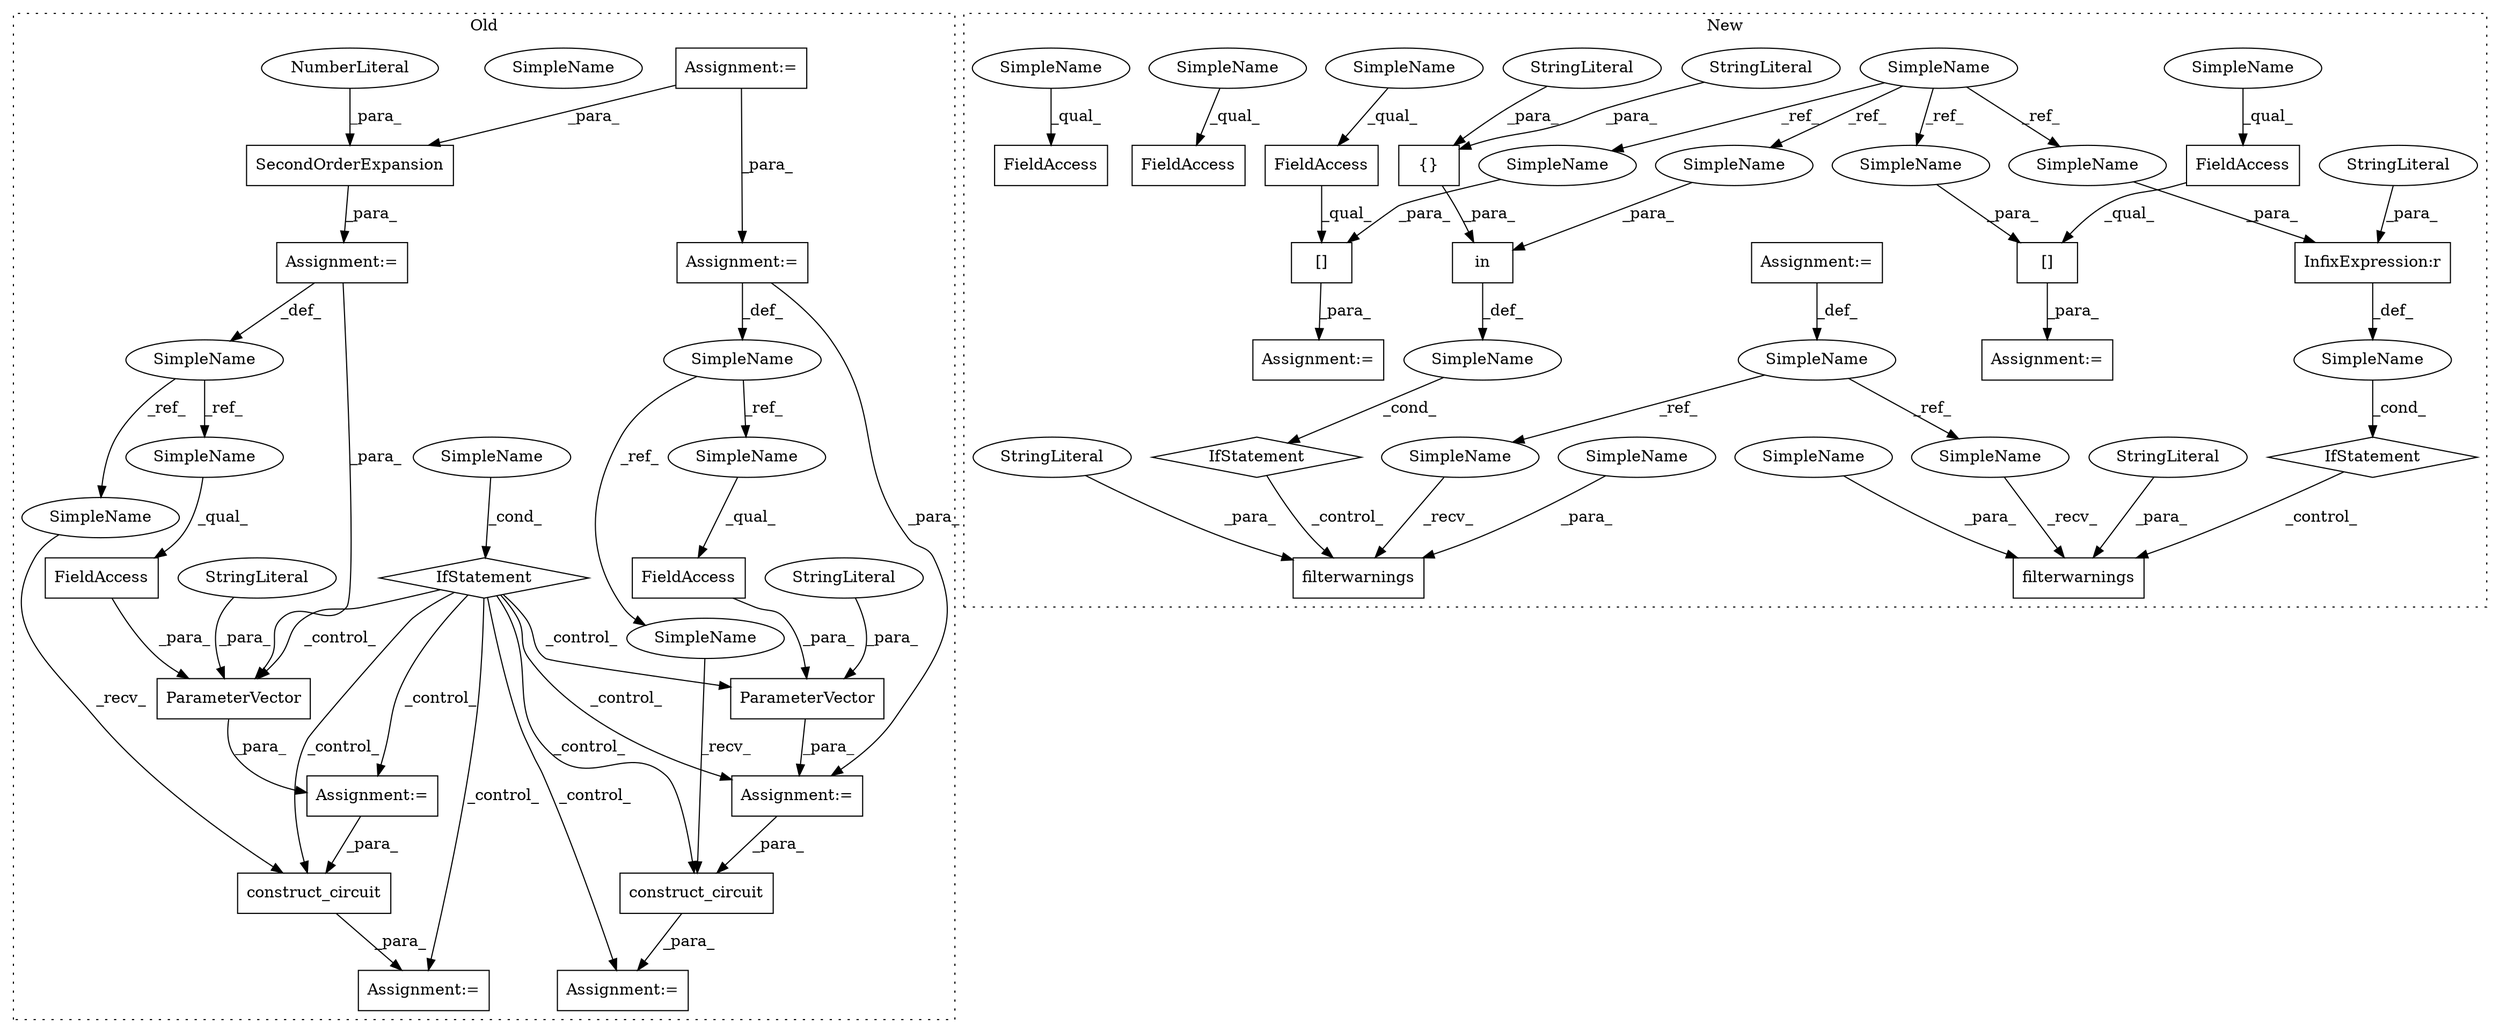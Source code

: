 digraph G {
subgraph cluster0 {
1 [label="construct_circuit" a="32" s="10685,10704" l="18,1" shape="box"];
4 [label="SecondOrderExpansion" a="32" s="10502,10535" l="21,1" shape="box"];
8 [label="NumberLiteral" a="34" s="10534" l="1" shape="ellipse"];
13 [label="SimpleName" a="42" s="10490" l="11" shape="ellipse"];
14 [label="FieldAccess" a="22" s="10623" l="29" shape="box"];
15 [label="SimpleName" a="42" s="10579" l="12" shape="ellipse"];
16 [label="ParameterVector" a="32" s="10603,10652" l="16,1" shape="box"];
17 [label="StringLiteral" a="45" s="10619" l="3" shape="ellipse"];
29 [label="IfStatement" a="25" s="10575,10591" l="4,2" shape="diamond"];
32 [label="Assignment:=" a="7" s="10501" l="1" shape="box"];
34 [label="Assignment:=" a="7" s="10672" l="1" shape="box"];
35 [label="Assignment:=" a="7" s="10602" l="1" shape="box"];
38 [label="ParameterVector" a="32" s="10719,10766" l="16,1" shape="box"];
39 [label="FieldAccess" a="22" s="10743" l="23" shape="box"];
40 [label="SimpleName" a="42" s="10542" l="8" shape="ellipse"];
41 [label="construct_circuit" a="32" s="10793,10816" l="18,1" shape="box"];
42 [label="Assignment:=" a="7" s="10783" l="1" shape="box"];
43 [label="Assignment:=" a="7" s="10550" l="1" shape="box"];
44 [label="Assignment:=" a="7" s="10718" l="1" shape="box"];
45 [label="Assignment:=" a="7" s="10447" l="1" shape="box"];
46 [label="StringLiteral" a="45" s="10735" l="7" shape="ellipse"];
55 [label="SimpleName" a="42" s="10784" l="8" shape="ellipse"];
56 [label="SimpleName" a="42" s="10743" l="8" shape="ellipse"];
57 [label="SimpleName" a="42" s="10579" l="12" shape="ellipse"];
58 [label="SimpleName" a="42" s="10673" l="11" shape="ellipse"];
59 [label="SimpleName" a="42" s="10623" l="11" shape="ellipse"];
label = "Old";
style="dotted";
}
subgraph cluster1 {
2 [label="in" a="105" s="12725" l="41" shape="box"];
3 [label="{}" a="4" s="12745,12765" l="1,1" shape="box"];
5 [label="SimpleName" a="42" s="11112" l="4" shape="ellipse"];
6 [label="InfixExpression:r" a="27" s="11796" l="4" shape="box"];
7 [label="[]" a="2" s="11754,11781" l="23,1" shape="box"];
9 [label="StringLiteral" a="45" s="11800" l="9" shape="ellipse"];
10 [label="[]" a="2" s="11708,11734" l="22,1" shape="box"];
11 [label="StringLiteral" a="45" s="12756" l="9" shape="ellipse"];
12 [label="StringLiteral" a="45" s="12746" l="9" shape="ellipse"];
18 [label="FieldAccess" a="22" s="11754" l="22" shape="box"];
19 [label="FieldAccess" a="22" s="11708" l="21" shape="box"];
20 [label="IfStatement" a="25" s="12717,12766" l="8,2" shape="diamond"];
21 [label="SimpleName" a="42" s="" l="" shape="ellipse"];
22 [label="filterwarnings" a="32" s="12930,12972" l="15,1" shape="box"];
23 [label="filterwarnings" a="32" s="11828,11870" l="15,1" shape="box"];
24 [label="SimpleName" a="42" s="11285" l="8" shape="ellipse"];
25 [label="StringLiteral" a="45" s="11843" l="8" shape="ellipse"];
26 [label="StringLiteral" a="45" s="12945" l="8" shape="ellipse"];
27 [label="SimpleName" a="42" s="" l="" shape="ellipse"];
28 [label="IfStatement" a="25" s="11788,11809" l="4,2" shape="diamond"];
30 [label="Assignment:=" a="7" s="11707" l="1" shape="box"];
31 [label="Assignment:=" a="7" s="11285" l="8" shape="box"];
33 [label="Assignment:=" a="7" s="11753" l="1" shape="box"];
36 [label="FieldAccess" a="22" s="12057" l="24" shape="box"];
37 [label="FieldAccess" a="22" s="12110" l="32" shape="box"];
47 [label="SimpleName" a="42" s="11792" l="4" shape="ellipse"];
48 [label="SimpleName" a="42" s="11777" l="4" shape="ellipse"];
49 [label="SimpleName" a="42" s="11730" l="4" shape="ellipse"];
50 [label="SimpleName" a="42" s="12725" l="4" shape="ellipse"];
51 [label="SimpleName" a="42" s="12954" l="18" shape="ellipse"];
52 [label="SimpleName" a="42" s="11852" l="18" shape="ellipse"];
53 [label="SimpleName" a="42" s="11819" l="8" shape="ellipse"];
54 [label="SimpleName" a="42" s="12921" l="8" shape="ellipse"];
60 [label="SimpleName" a="42" s="12110" l="4" shape="ellipse"];
61 [label="SimpleName" a="42" s="11754" l="4" shape="ellipse"];
62 [label="SimpleName" a="42" s="12057" l="4" shape="ellipse"];
63 [label="SimpleName" a="42" s="11708" l="4" shape="ellipse"];
label = "New";
style="dotted";
}
1 -> 34 [label="_para_"];
2 -> 21 [label="_def_"];
3 -> 2 [label="_para_"];
4 -> 32 [label="_para_"];
5 -> 47 [label="_ref_"];
5 -> 49 [label="_ref_"];
5 -> 48 [label="_ref_"];
5 -> 50 [label="_ref_"];
6 -> 27 [label="_def_"];
7 -> 33 [label="_para_"];
8 -> 4 [label="_para_"];
9 -> 6 [label="_para_"];
10 -> 30 [label="_para_"];
11 -> 3 [label="_para_"];
12 -> 3 [label="_para_"];
13 -> 59 [label="_ref_"];
13 -> 58 [label="_ref_"];
14 -> 16 [label="_para_"];
16 -> 35 [label="_para_"];
17 -> 16 [label="_para_"];
18 -> 7 [label="_qual_"];
19 -> 10 [label="_qual_"];
20 -> 22 [label="_control_"];
21 -> 20 [label="_cond_"];
24 -> 54 [label="_ref_"];
24 -> 53 [label="_ref_"];
25 -> 23 [label="_para_"];
26 -> 22 [label="_para_"];
27 -> 28 [label="_cond_"];
28 -> 23 [label="_control_"];
29 -> 34 [label="_control_"];
29 -> 35 [label="_control_"];
29 -> 38 [label="_control_"];
29 -> 1 [label="_control_"];
29 -> 16 [label="_control_"];
29 -> 44 [label="_control_"];
29 -> 42 [label="_control_"];
29 -> 41 [label="_control_"];
31 -> 24 [label="_def_"];
32 -> 16 [label="_para_"];
32 -> 13 [label="_def_"];
35 -> 1 [label="_para_"];
38 -> 44 [label="_para_"];
39 -> 38 [label="_para_"];
40 -> 55 [label="_ref_"];
40 -> 56 [label="_ref_"];
41 -> 42 [label="_para_"];
43 -> 44 [label="_para_"];
43 -> 40 [label="_def_"];
44 -> 41 [label="_para_"];
45 -> 43 [label="_para_"];
45 -> 4 [label="_para_"];
46 -> 38 [label="_para_"];
47 -> 6 [label="_para_"];
48 -> 7 [label="_para_"];
49 -> 10 [label="_para_"];
50 -> 2 [label="_para_"];
51 -> 22 [label="_para_"];
52 -> 23 [label="_para_"];
53 -> 23 [label="_recv_"];
54 -> 22 [label="_recv_"];
55 -> 41 [label="_recv_"];
56 -> 39 [label="_qual_"];
57 -> 29 [label="_cond_"];
58 -> 1 [label="_recv_"];
59 -> 14 [label="_qual_"];
60 -> 37 [label="_qual_"];
61 -> 18 [label="_qual_"];
62 -> 36 [label="_qual_"];
63 -> 19 [label="_qual_"];
}